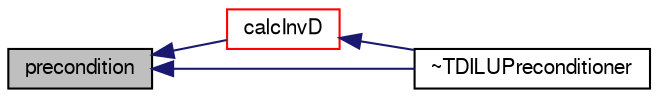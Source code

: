 digraph "precondition"
{
  bgcolor="transparent";
  edge [fontname="FreeSans",fontsize="10",labelfontname="FreeSans",labelfontsize="10"];
  node [fontname="FreeSans",fontsize="10",shape=record];
  rankdir="LR";
  Node370 [label="precondition",height=0.2,width=0.4,color="black", fillcolor="grey75", style="filled", fontcolor="black"];
  Node370 -> Node371 [dir="back",color="midnightblue",fontsize="10",style="solid",fontname="FreeSans"];
  Node371 [label="calcInvD",height=0.2,width=0.4,color="red",URL="$a26818.html#a4285bbd6c558576051d236d84b20d26d",tooltip="Calculate the reciprocal of the preconditioned diagonal. "];
  Node371 -> Node373 [dir="back",color="midnightblue",fontsize="10",style="solid",fontname="FreeSans"];
  Node373 [label="~TDILUPreconditioner",height=0.2,width=0.4,color="black",URL="$a26818.html#a31d07522721fd96b74a7acf750a665d1"];
  Node370 -> Node373 [dir="back",color="midnightblue",fontsize="10",style="solid",fontname="FreeSans"];
}
